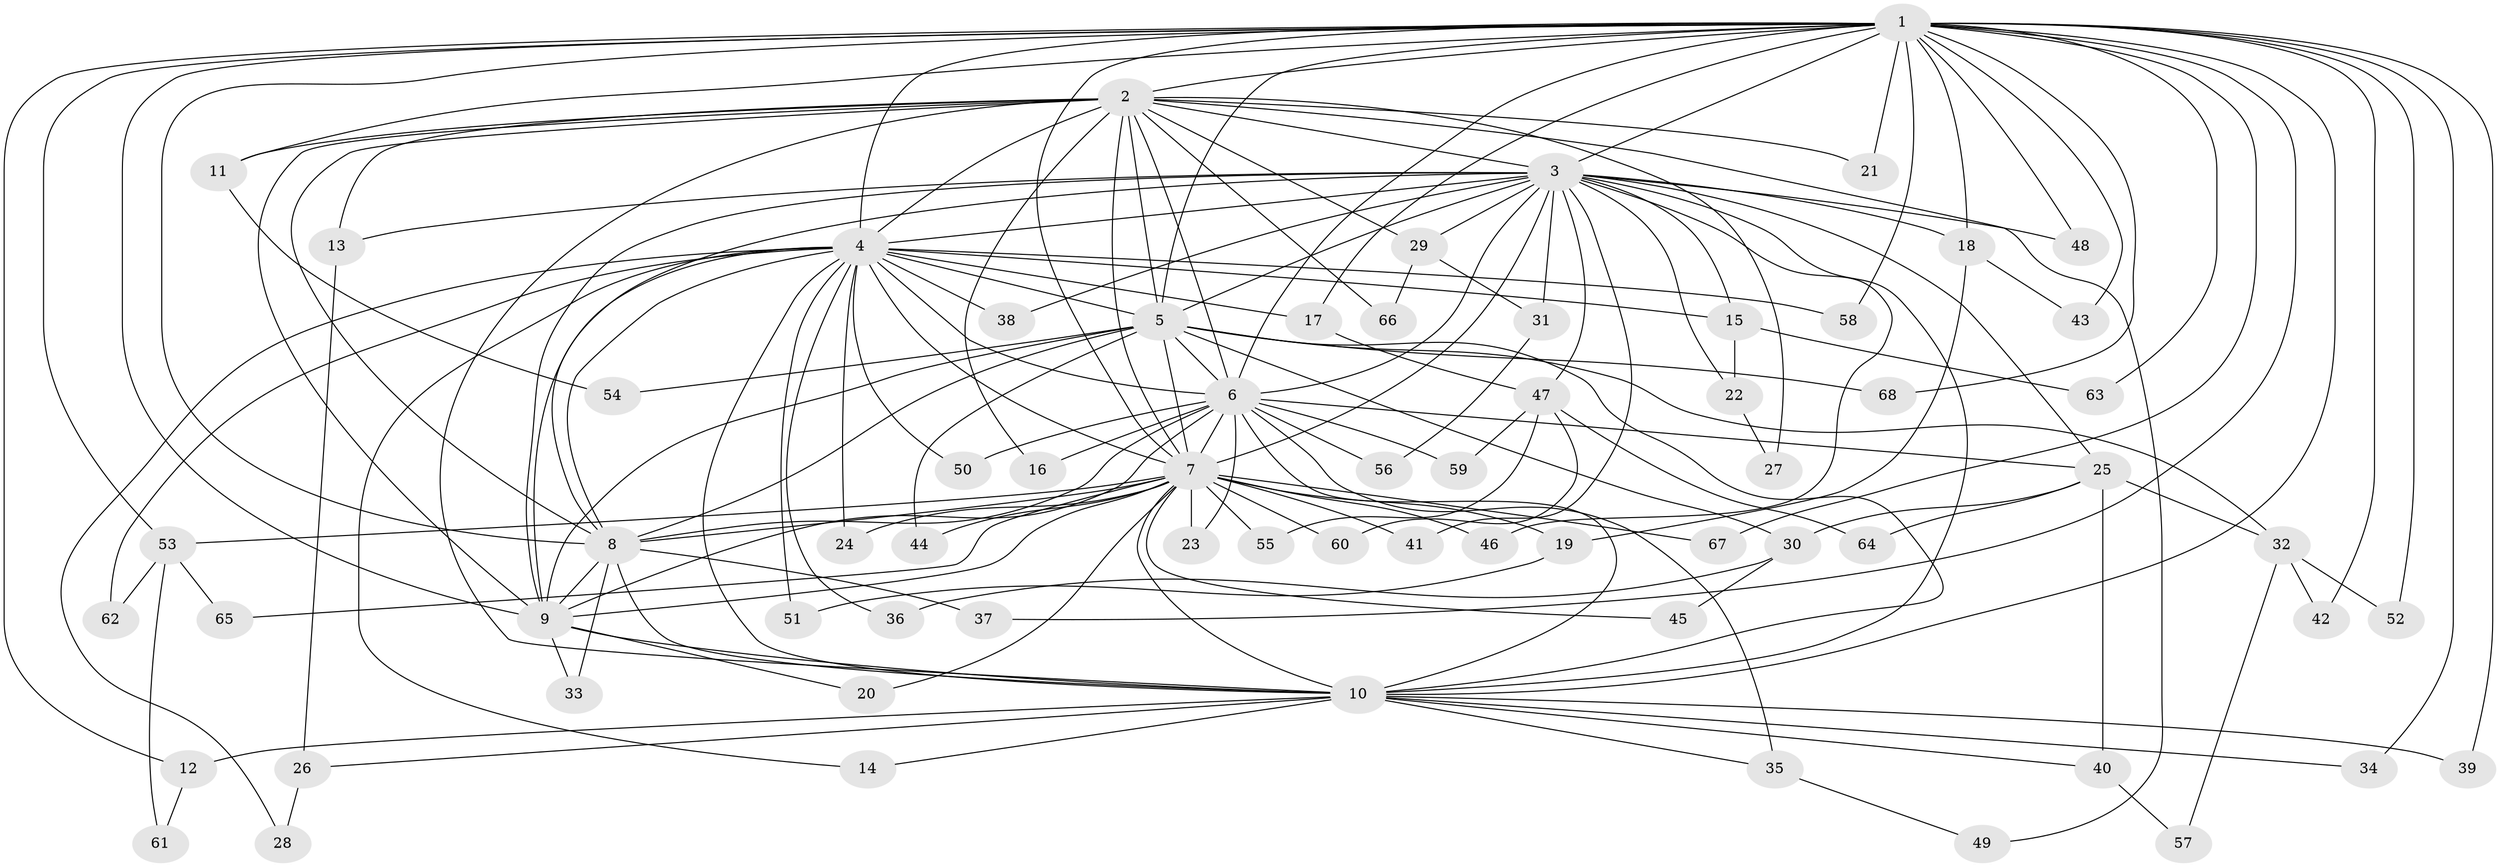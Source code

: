 // coarse degree distribution, {22: 0.04, 14: 0.02, 18: 0.02, 13: 0.02, 19: 0.02, 8: 0.02, 15: 0.02, 3: 0.16, 2: 0.54, 4: 0.08, 6: 0.04, 5: 0.02}
// Generated by graph-tools (version 1.1) at 2025/23/03/03/25 07:23:40]
// undirected, 68 vertices, 161 edges
graph export_dot {
graph [start="1"]
  node [color=gray90,style=filled];
  1;
  2;
  3;
  4;
  5;
  6;
  7;
  8;
  9;
  10;
  11;
  12;
  13;
  14;
  15;
  16;
  17;
  18;
  19;
  20;
  21;
  22;
  23;
  24;
  25;
  26;
  27;
  28;
  29;
  30;
  31;
  32;
  33;
  34;
  35;
  36;
  37;
  38;
  39;
  40;
  41;
  42;
  43;
  44;
  45;
  46;
  47;
  48;
  49;
  50;
  51;
  52;
  53;
  54;
  55;
  56;
  57;
  58;
  59;
  60;
  61;
  62;
  63;
  64;
  65;
  66;
  67;
  68;
  1 -- 2;
  1 -- 3;
  1 -- 4;
  1 -- 5;
  1 -- 6;
  1 -- 7;
  1 -- 8;
  1 -- 9;
  1 -- 10;
  1 -- 11;
  1 -- 12;
  1 -- 17;
  1 -- 18;
  1 -- 21;
  1 -- 34;
  1 -- 37;
  1 -- 39;
  1 -- 42;
  1 -- 43;
  1 -- 48;
  1 -- 52;
  1 -- 53;
  1 -- 58;
  1 -- 63;
  1 -- 67;
  1 -- 68;
  2 -- 3;
  2 -- 4;
  2 -- 5;
  2 -- 6;
  2 -- 7;
  2 -- 8;
  2 -- 9;
  2 -- 10;
  2 -- 11;
  2 -- 13;
  2 -- 16;
  2 -- 21;
  2 -- 27;
  2 -- 29;
  2 -- 49;
  2 -- 66;
  3 -- 4;
  3 -- 5;
  3 -- 6;
  3 -- 7;
  3 -- 8;
  3 -- 9;
  3 -- 10;
  3 -- 13;
  3 -- 15;
  3 -- 18;
  3 -- 22;
  3 -- 25;
  3 -- 29;
  3 -- 31;
  3 -- 38;
  3 -- 41;
  3 -- 46;
  3 -- 47;
  3 -- 48;
  4 -- 5;
  4 -- 6;
  4 -- 7;
  4 -- 8;
  4 -- 9;
  4 -- 10;
  4 -- 14;
  4 -- 15;
  4 -- 17;
  4 -- 24;
  4 -- 28;
  4 -- 36;
  4 -- 38;
  4 -- 50;
  4 -- 51;
  4 -- 58;
  4 -- 62;
  5 -- 6;
  5 -- 7;
  5 -- 8;
  5 -- 9;
  5 -- 10;
  5 -- 30;
  5 -- 32;
  5 -- 44;
  5 -- 54;
  5 -- 68;
  6 -- 7;
  6 -- 8;
  6 -- 9;
  6 -- 10;
  6 -- 16;
  6 -- 23;
  6 -- 25;
  6 -- 35;
  6 -- 50;
  6 -- 56;
  6 -- 59;
  7 -- 8;
  7 -- 9;
  7 -- 10;
  7 -- 19;
  7 -- 20;
  7 -- 23;
  7 -- 24;
  7 -- 41;
  7 -- 44;
  7 -- 45;
  7 -- 46;
  7 -- 53;
  7 -- 55;
  7 -- 60;
  7 -- 65;
  7 -- 67;
  8 -- 9;
  8 -- 10;
  8 -- 33;
  8 -- 37;
  9 -- 10;
  9 -- 20;
  9 -- 33;
  10 -- 12;
  10 -- 14;
  10 -- 26;
  10 -- 34;
  10 -- 35;
  10 -- 39;
  10 -- 40;
  11 -- 54;
  12 -- 61;
  13 -- 26;
  15 -- 22;
  15 -- 63;
  17 -- 47;
  18 -- 19;
  18 -- 43;
  19 -- 51;
  22 -- 27;
  25 -- 30;
  25 -- 32;
  25 -- 40;
  25 -- 64;
  26 -- 28;
  29 -- 31;
  29 -- 66;
  30 -- 36;
  30 -- 45;
  31 -- 56;
  32 -- 42;
  32 -- 52;
  32 -- 57;
  35 -- 49;
  40 -- 57;
  47 -- 55;
  47 -- 59;
  47 -- 60;
  47 -- 64;
  53 -- 61;
  53 -- 62;
  53 -- 65;
}
